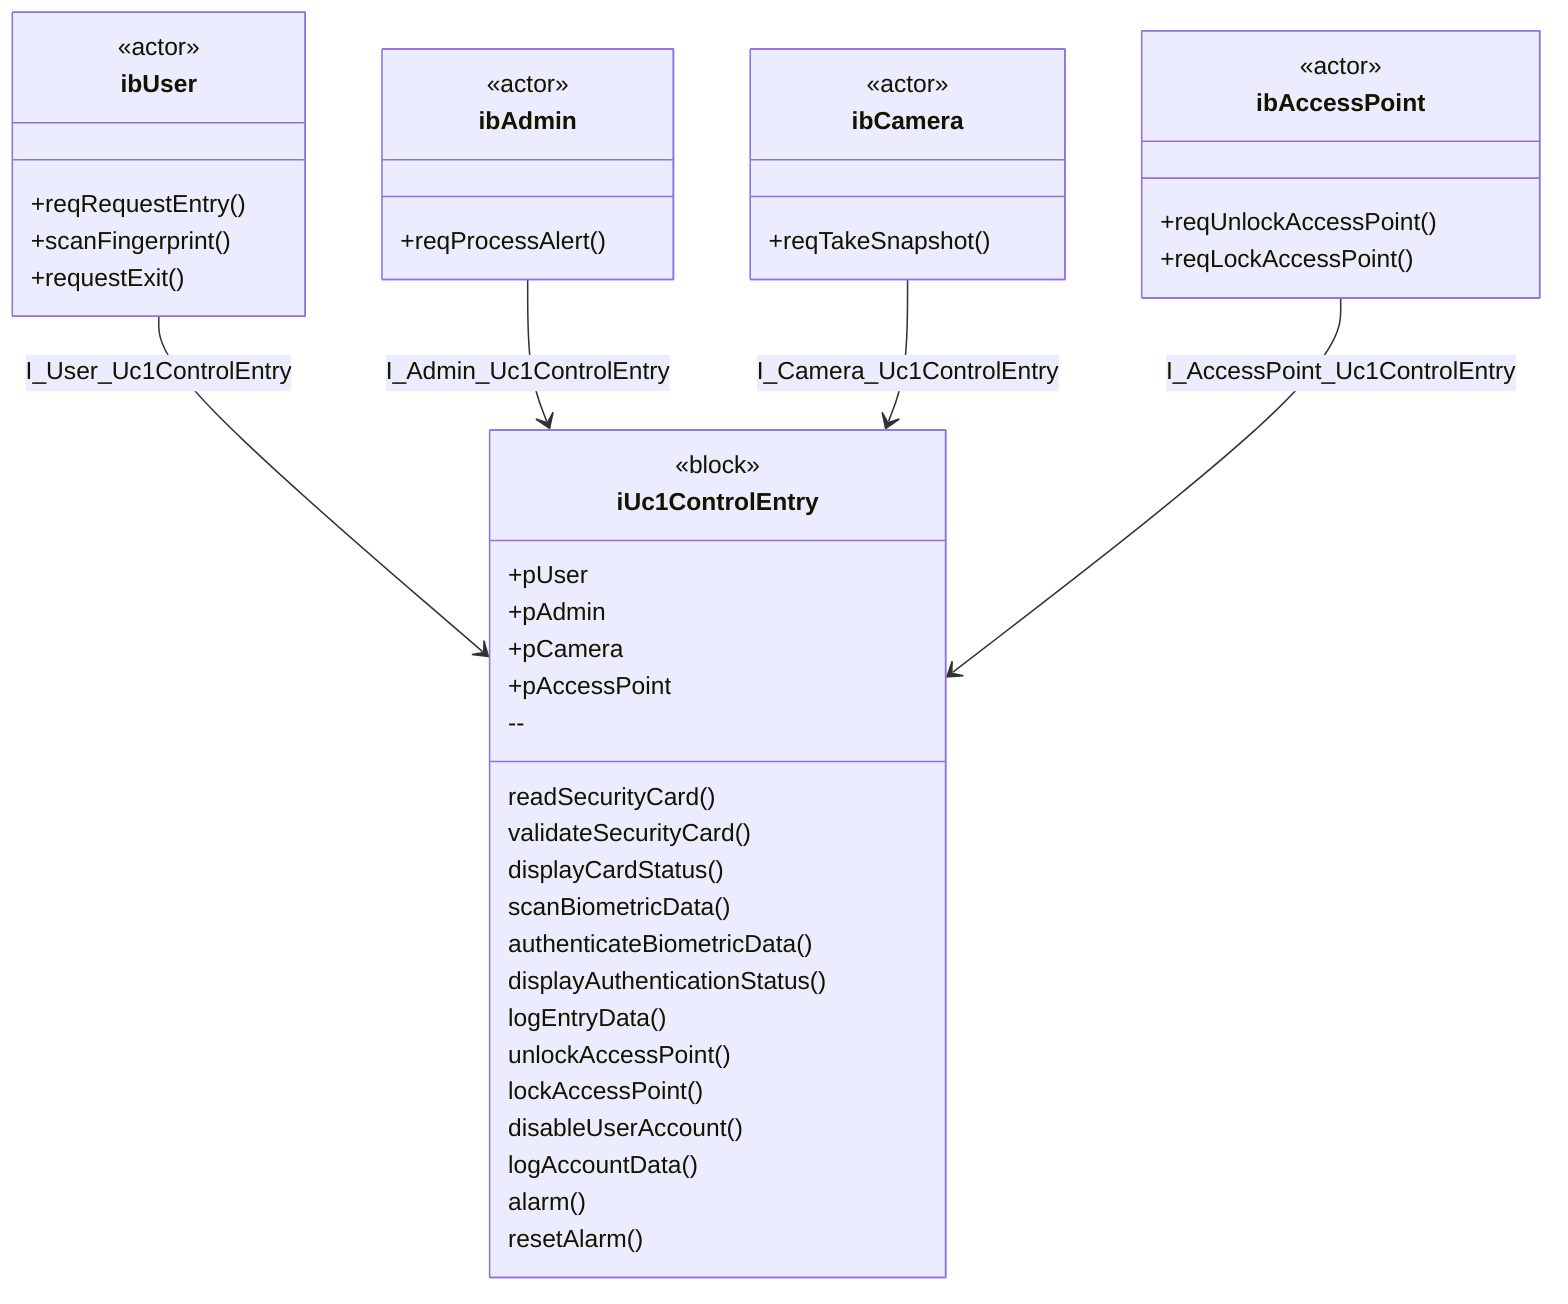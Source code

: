 classDiagram
    %% ========= Central use-case block =========
    class iUc1ControlEntry {
        <<block>>
        +pUser
        +pAdmin
        +pCamera
        +pAccessPoint
        --
        readSecurityCard()
        validateSecurityCard()
        displayCardStatus()
        scanBiometricData()
        authenticateBiometricData()
        displayAuthenticationStatus()
        logEntryData()
        unlockAccessPoint()
        lockAccessPoint()
        disableUserAccount()
        logAccountData()
        alarm()
        resetAlarm()
    }

    %% ========= Actor proxy blocks =========
    class ibUser {
        <<actor>>
        +reqRequestEntry()
        +scanFingerprint()
        +requestExit()
    }

    class ibAdmin {
        <<actor>>
        +reqProcessAlert()
    }

    class ibCamera {
        <<actor>>
        +reqTakeSnapshot()
    }

    class ibAccessPoint {
        <<actor>>
        +reqUnlockAccessPoint()
        +reqLockAccessPoint()
    }

    %% ========= Interface-labelled connectors =========
    ibUser        --> iUc1ControlEntry : I_User_Uc1ControlEntry
    ibAdmin       --> iUc1ControlEntry : I_Admin_Uc1ControlEntry
    ibCamera      --> iUc1ControlEntry : I_Camera_Uc1ControlEntry
    ibAccessPoint --> iUc1ControlEntry : I_AccessPoint_Uc1ControlEntry